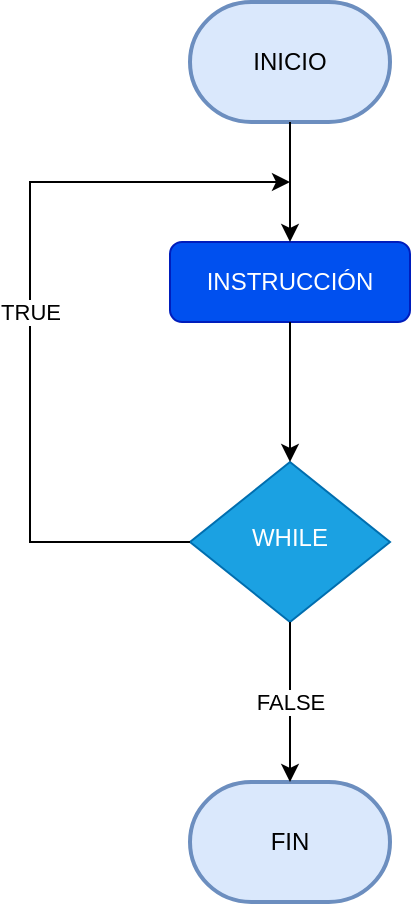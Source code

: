 <mxfile version="14.6.10" type="github">
  <diagram id="C5RBs43oDa-KdzZeNtuy" name="Page-1">
    <mxGraphModel dx="851" dy="450" grid="1" gridSize="10" guides="1" tooltips="1" connect="1" arrows="1" fold="1" page="1" pageScale="1" pageWidth="827" pageHeight="1169" math="0" shadow="0">
      <root>
        <mxCell id="WIyWlLk6GJQsqaUBKTNV-0" />
        <mxCell id="WIyWlLk6GJQsqaUBKTNV-1" parent="WIyWlLk6GJQsqaUBKTNV-0" />
        <mxCell id="WIyWlLk6GJQsqaUBKTNV-6" value="&lt;font style=&quot;vertical-align: inherit&quot;&gt;&lt;font style=&quot;vertical-align: inherit&quot;&gt;WHILE&lt;/font&gt;&lt;/font&gt;" style="rhombus;whiteSpace=wrap;html=1;shadow=0;fontFamily=Helvetica;fontSize=12;align=center;strokeWidth=1;spacing=6;spacingTop=-4;fillColor=#1ba1e2;strokeColor=#006EAF;fontColor=#ffffff;" parent="WIyWlLk6GJQsqaUBKTNV-1" vertex="1">
          <mxGeometry x="170" y="240" width="100" height="80" as="geometry" />
        </mxCell>
        <mxCell id="bFE70zYBVjjP-oaBzY-C-0" value="&lt;font style=&quot;vertical-align: inherit&quot;&gt;&lt;font style=&quot;vertical-align: inherit&quot;&gt;INICIO&lt;/font&gt;&lt;/font&gt;" style="strokeWidth=2;html=1;shape=mxgraph.flowchart.terminator;whiteSpace=wrap;fillColor=#dae8fc;strokeColor=#6c8ebf;" vertex="1" parent="WIyWlLk6GJQsqaUBKTNV-1">
          <mxGeometry x="170" y="10" width="100" height="60" as="geometry" />
        </mxCell>
        <mxCell id="bFE70zYBVjjP-oaBzY-C-1" value="&lt;font style=&quot;vertical-align: inherit&quot;&gt;&lt;font style=&quot;vertical-align: inherit&quot;&gt;FIN&lt;/font&gt;&lt;/font&gt;" style="strokeWidth=2;html=1;shape=mxgraph.flowchart.terminator;whiteSpace=wrap;fillColor=#dae8fc;strokeColor=#6c8ebf;" vertex="1" parent="WIyWlLk6GJQsqaUBKTNV-1">
          <mxGeometry x="170" y="400" width="100" height="60" as="geometry" />
        </mxCell>
        <mxCell id="bFE70zYBVjjP-oaBzY-C-13" value="&lt;font style=&quot;vertical-align: inherit&quot;&gt;&lt;font style=&quot;vertical-align: inherit&quot;&gt;INSTRUCCIÓN&lt;/font&gt;&lt;/font&gt;" style="rounded=1;whiteSpace=wrap;html=1;fontSize=12;glass=0;strokeWidth=1;shadow=0;fillColor=#0050ef;strokeColor=#001DBC;fontColor=#ffffff;" vertex="1" parent="WIyWlLk6GJQsqaUBKTNV-1">
          <mxGeometry x="160" y="130" width="120" height="40" as="geometry" />
        </mxCell>
        <mxCell id="bFE70zYBVjjP-oaBzY-C-16" value="" style="endArrow=classic;html=1;rounded=0;edgeStyle=orthogonalEdgeStyle;exitX=0.5;exitY=1;exitDx=0;exitDy=0;exitPerimeter=0;" edge="1" parent="WIyWlLk6GJQsqaUBKTNV-1" source="bFE70zYBVjjP-oaBzY-C-0">
          <mxGeometry relative="1" as="geometry">
            <mxPoint x="150" y="230" as="sourcePoint" />
            <mxPoint x="220" y="130" as="targetPoint" />
            <Array as="points" />
          </mxGeometry>
        </mxCell>
        <mxCell id="bFE70zYBVjjP-oaBzY-C-27" value="" style="endArrow=classic;html=1;rounded=0;edgeStyle=orthogonalEdgeStyle;exitX=0.5;exitY=1;exitDx=0;exitDy=0;entryX=0.5;entryY=0;entryDx=0;entryDy=0;entryPerimeter=0;" edge="1" parent="WIyWlLk6GJQsqaUBKTNV-1" source="WIyWlLk6GJQsqaUBKTNV-6" target="bFE70zYBVjjP-oaBzY-C-1">
          <mxGeometry relative="1" as="geometry">
            <mxPoint x="350" y="240" as="sourcePoint" />
            <mxPoint x="450" y="240" as="targetPoint" />
          </mxGeometry>
        </mxCell>
        <mxCell id="bFE70zYBVjjP-oaBzY-C-28" value="FALSE" style="edgeLabel;resizable=0;html=1;align=center;verticalAlign=middle;" connectable="0" vertex="1" parent="bFE70zYBVjjP-oaBzY-C-27">
          <mxGeometry relative="1" as="geometry" />
        </mxCell>
        <mxCell id="bFE70zYBVjjP-oaBzY-C-29" value="" style="endArrow=classic;html=1;rounded=0;edgeStyle=orthogonalEdgeStyle;exitX=0.5;exitY=1;exitDx=0;exitDy=0;" edge="1" parent="WIyWlLk6GJQsqaUBKTNV-1" source="bFE70zYBVjjP-oaBzY-C-13" target="WIyWlLk6GJQsqaUBKTNV-6">
          <mxGeometry relative="1" as="geometry">
            <mxPoint x="220" y="180" as="sourcePoint" />
            <mxPoint x="450" y="240" as="targetPoint" />
          </mxGeometry>
        </mxCell>
        <mxCell id="bFE70zYBVjjP-oaBzY-C-32" value="" style="endArrow=classic;html=1;rounded=0;edgeStyle=orthogonalEdgeStyle;exitX=0;exitY=0.5;exitDx=0;exitDy=0;" edge="1" parent="WIyWlLk6GJQsqaUBKTNV-1" source="WIyWlLk6GJQsqaUBKTNV-6">
          <mxGeometry relative="1" as="geometry">
            <mxPoint x="350" y="240" as="sourcePoint" />
            <mxPoint x="220" y="100" as="targetPoint" />
            <Array as="points">
              <mxPoint x="90" y="280" />
              <mxPoint x="90" y="100" />
            </Array>
          </mxGeometry>
        </mxCell>
        <mxCell id="bFE70zYBVjjP-oaBzY-C-33" value="TRUE" style="edgeLabel;resizable=0;html=1;align=center;verticalAlign=middle;" connectable="0" vertex="1" parent="bFE70zYBVjjP-oaBzY-C-32">
          <mxGeometry relative="1" as="geometry" />
        </mxCell>
      </root>
    </mxGraphModel>
  </diagram>
</mxfile>
